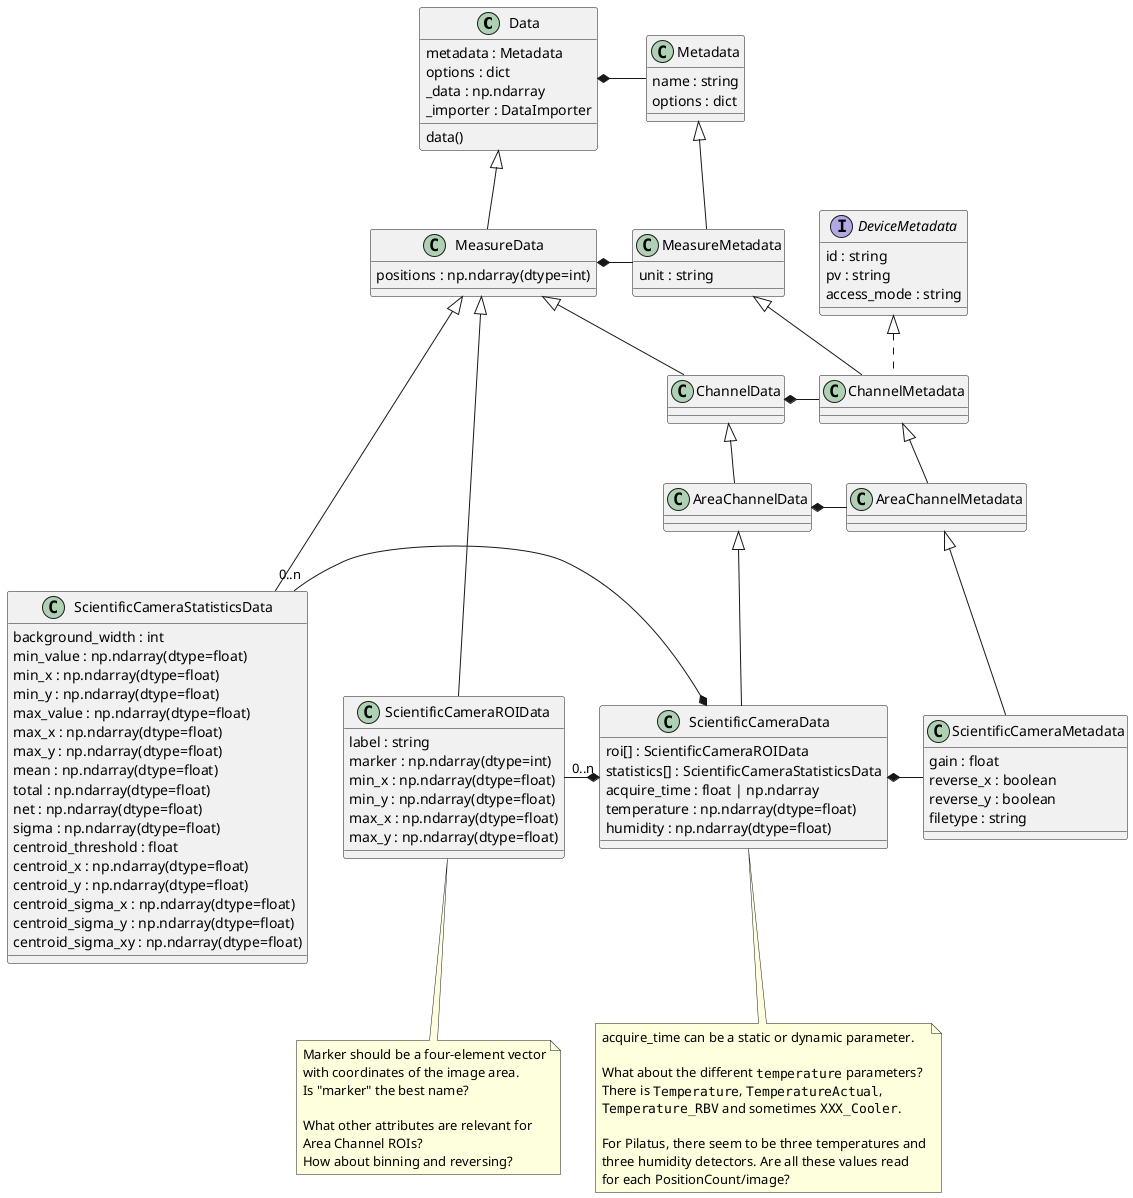 @startuml
'https://plantuml.com/class-diagram

class Data {
    metadata : Metadata
    options : dict
    _data : np.ndarray
    _importer : DataImporter
    data()
}

Data *- Metadata

class MeasureData extends Data {
    {field} positions : np.ndarray(dtype=int)
}

MeasureData *- MeasureMetadata

class ChannelData extends MeasureData

ChannelData *- ChannelMetadata

class AreaChannelData extends ChannelData

AreaChannelData *- AreaChannelMetadata

class ScientificCameraData extends AreaChannelData {
    roi[] : ScientificCameraROIData
    statistics[] : ScientificCameraStatisticsData
    acquire_time : float | np.ndarray
    {field} temperature : np.ndarray(dtype=float)
    {field} humidity : np.ndarray(dtype=float)
}
note bottom of ScientificCameraData
    acquire_time can be a static or dynamic parameter.

    What about the different ""temperature"" parameters?
    There is ""Temperature"", ""TemperatureActual"",
    ""Temperature_RBV"" and sometimes ""XXX_Cooler"".

    For Pilatus, there seem to be three temperatures and
    three humidity detectors. Are all these values read
    for each PositionCount/image?
end note

ScientificCameraData *- ScientificCameraMetadata

ScientificCameraStatisticsData -[hidden]> ScientificCameraROIData
ScientificCameraStatisticsData "0..n" -* ScientificCameraData
ScientificCameraROIData -[hidden]> ScientificCameraData
ScientificCameraROIData "0..n" -* ScientificCameraData
ScientificCameraROIData -[hidden]> ScientificCameraData

class ScientificCameraROIData extends MeasureData {
    {field} label : string
    {field} marker : np.ndarray(dtype=int)
    {field} min_x : np.ndarray(dtype=float)
    {field} min_y : np.ndarray(dtype=float)
    {field} max_x : np.ndarray(dtype=float)
    {field} max_y : np.ndarray(dtype=float)
}
note bottom of ScientificCameraROIData
    Marker should be a four-element vector
    with coordinates of the image area.
    Is "marker" the best name?

    What other attributes are relevant for
    Area Channel ROIs?
    How about binning and reversing?
end note

class ScientificCameraStatisticsData extends MeasureData {
    background_width : int
    {field} min_value : np.ndarray(dtype=float)
    {field} min_x : np.ndarray(dtype=float)
    {field} min_y : np.ndarray(dtype=float)
    {field} max_value : np.ndarray(dtype=float)
    {field} max_x : np.ndarray(dtype=float)
    {field} max_y : np.ndarray(dtype=float)
    {field} mean : np.ndarray(dtype=float)
    {field} total : np.ndarray(dtype=float)
    {field} net : np.ndarray(dtype=float)
    {field} sigma : np.ndarray(dtype=float)
    centroid_threshold : float
    {field} centroid_x : np.ndarray(dtype=float)
    {field} centroid_y : np.ndarray(dtype=float)
    {field} centroid_sigma_x : np.ndarray(dtype=float)
    {field} centroid_sigma_y : np.ndarray(dtype=float)
    {field} centroid_sigma_xy : np.ndarray(dtype=float)
}


class Metadata {
    name : string
    options : dict
}

class MeasureMetadata extends Metadata {
    unit : string
}

interface DeviceMetadata {
    id : string
    pv : string
    access_mode : string
}

MeasureMetadata -[hidden]> DeviceMetadata

class ChannelMetadata extends MeasureMetadata implements DeviceMetadata

class AreaChannelMetadata extends ChannelMetadata

class ScientificCameraMetadata extends AreaChannelMetadata {
    gain : float
    reverse_x : boolean
    reverse_y : boolean
    filetype : string
}

@enduml